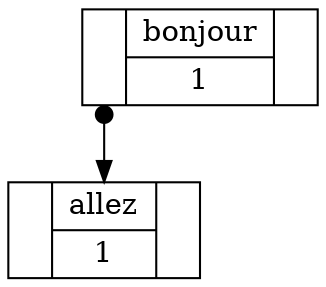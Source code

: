 digraph arbre {
    node [shape=record, height=.1]
    edge [tailclip=false, arrowtail=dot, dir=both];

    n0x606bd3da23e0 [label="<fg> | {bonjour | 1} | <fd>"];
    n0x606bd3da2390 [label="<fg> | {allez | 1} | <fd>"];
    n0x606bd3da23e0:fg -> n0x606bd3da2390;
}
